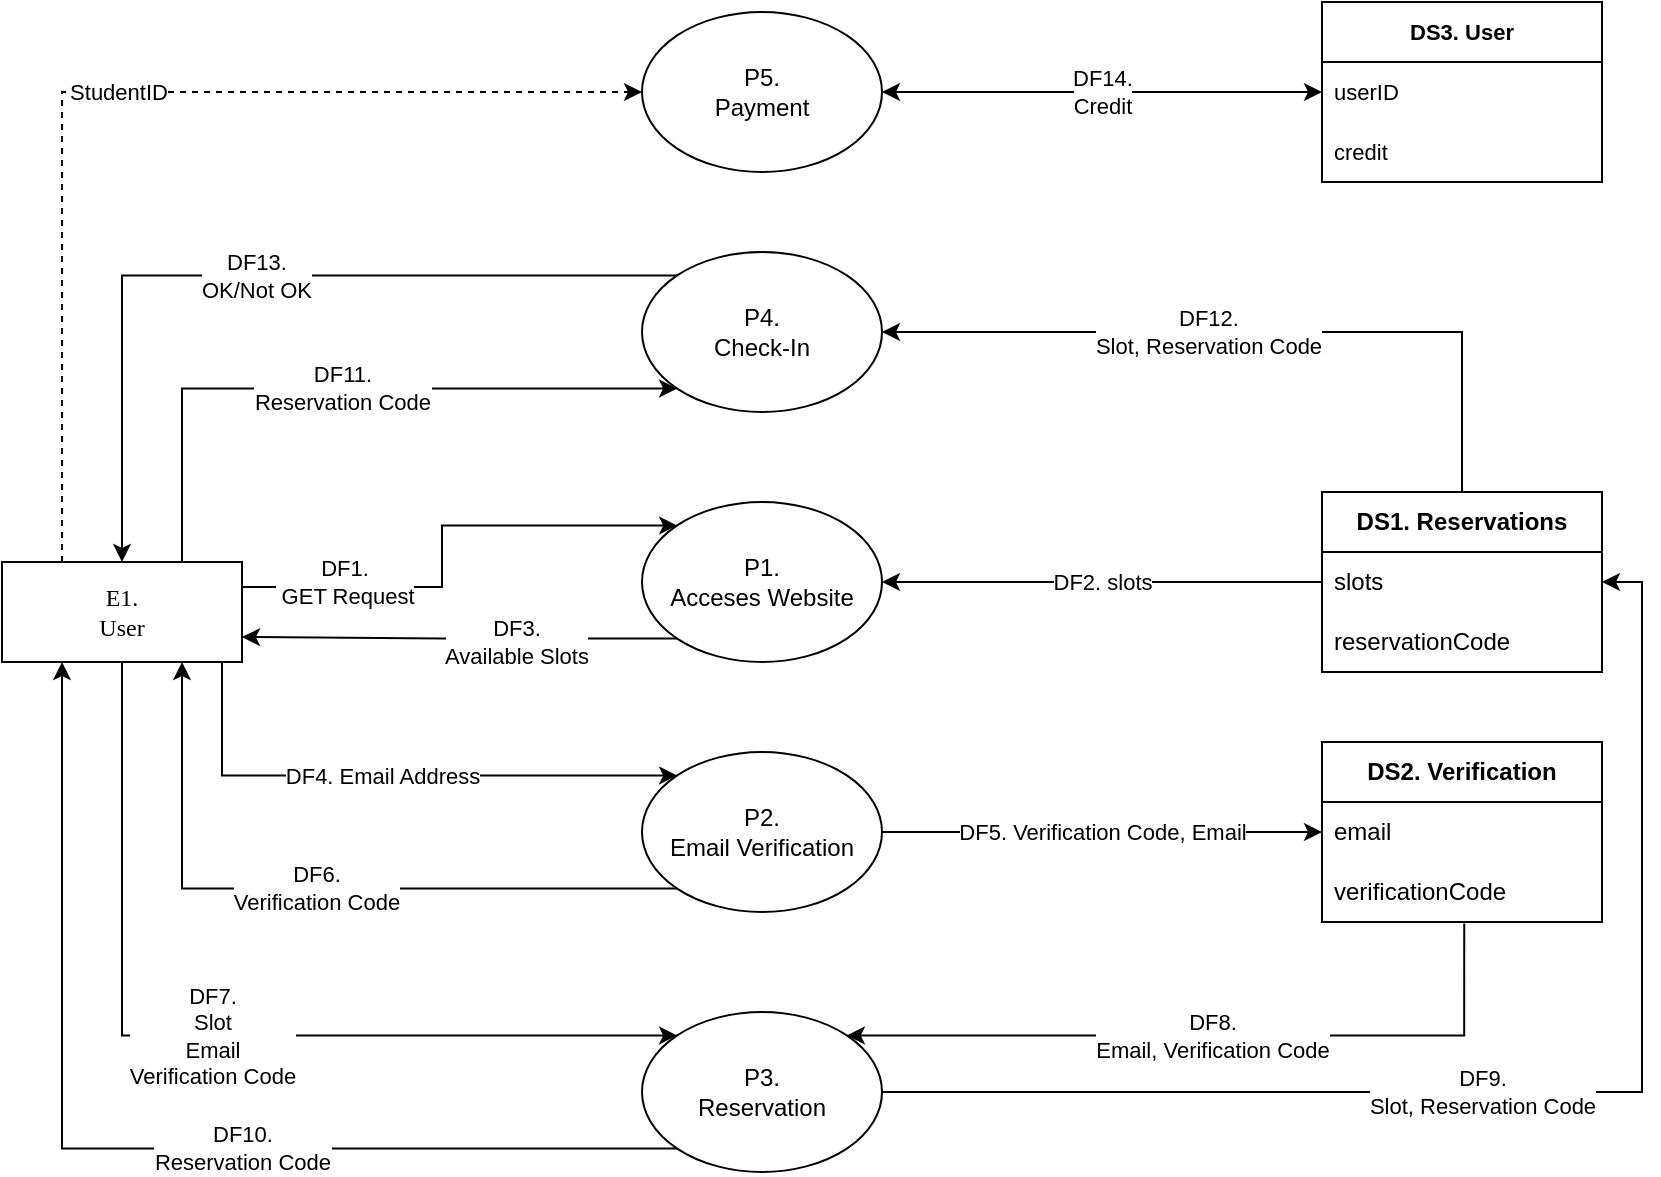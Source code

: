 <mxfile version="20.6.0" type="github"><diagram name="Page-1" id="52a04d89-c75d-2922-d76d-85b35f80e030"><mxGraphModel dx="1486" dy="1635" grid="1" gridSize="10" guides="1" tooltips="1" connect="1" arrows="1" fold="1" page="1" pageScale="1" pageWidth="1100" pageHeight="850" background="none" math="0" shadow="0"><root><mxCell id="0"/><mxCell id="1" parent="0"/><mxCell id="wNNg-IZcb-P15RL3DZSp-5" value="DF2. slots" style="edgeStyle=orthogonalEdgeStyle;rounded=0;orthogonalLoop=1;jettySize=auto;html=1;entryX=1;entryY=0.5;entryDx=0;entryDy=0;exitX=0;exitY=0.5;exitDx=0;exitDy=0;" parent="1" source="L-8i0X_bq5sX4x8zCTeY-6" target="wNNg-IZcb-P15RL3DZSp-3" edge="1"><mxGeometry relative="1" as="geometry"><mxPoint x="910" y="80" as="sourcePoint"/></mxGeometry></mxCell><mxCell id="wNNg-IZcb-P15RL3DZSp-2" value="&lt;div&gt;DF1.&lt;/div&gt;&lt;div&gt;&amp;nbsp;GET Request&lt;/div&gt;" style="edgeStyle=orthogonalEdgeStyle;rounded=0;orthogonalLoop=1;jettySize=auto;html=1;entryX=0;entryY=0;entryDx=0;entryDy=0;exitX=1;exitY=0.25;exitDx=0;exitDy=0;" parent="1" source="17472293e6e8944d-30" target="wNNg-IZcb-P15RL3DZSp-3" edge="1"><mxGeometry x="-0.598" y="3" relative="1" as="geometry"><mxPoint x="120" y="230" as="targetPoint"/><mxPoint x="1" as="offset"/></mxGeometry></mxCell><mxCell id="b664AFQQ280w1uO-jse_-21" value="&lt;div&gt;DF11. &lt;br&gt;&lt;/div&gt;&lt;div&gt;Reservation Code&lt;br&gt;&lt;/div&gt;" style="edgeStyle=orthogonalEdgeStyle;rounded=0;orthogonalLoop=1;jettySize=auto;html=1;exitX=0.75;exitY=0;exitDx=0;exitDy=0;entryX=0;entryY=1;entryDx=0;entryDy=0;" parent="1" source="17472293e6e8944d-30" target="b664AFQQ280w1uO-jse_-20" edge="1"><mxGeometry relative="1" as="geometry"><Array as="points"><mxPoint x="150" y="-32"/></Array></mxGeometry></mxCell><mxCell id="b664AFQQ280w1uO-jse_-33" value="&lt;div&gt;StudentID&lt;br&gt;&lt;/div&gt;" style="edgeStyle=orthogonalEdgeStyle;rounded=0;orthogonalLoop=1;jettySize=auto;html=1;exitX=0.25;exitY=0;exitDx=0;exitDy=0;entryX=0;entryY=0.5;entryDx=0;entryDy=0;dashed=1;" parent="1" source="17472293e6e8944d-30" target="b664AFQQ280w1uO-jse_-32" edge="1"><mxGeometry relative="1" as="geometry"/></mxCell><mxCell id="L-8i0X_bq5sX4x8zCTeY-14" value="&lt;div style=&quot;font-size: 11px;&quot;&gt;DF7.&lt;/div&gt;&lt;div style=&quot;font-size: 11px;&quot;&gt;Slot&lt;/div&gt;&lt;div style=&quot;font-size: 11px;&quot;&gt;Email&lt;/div&gt;&lt;div style=&quot;font-size: 11px;&quot;&gt;Verification Code&lt;/div&gt;" style="edgeStyle=orthogonalEdgeStyle;rounded=0;orthogonalLoop=1;jettySize=auto;html=1;exitX=0.5;exitY=1;exitDx=0;exitDy=0;entryX=0;entryY=0;entryDx=0;entryDy=0;fontSize=11;" edge="1" parent="1" source="17472293e6e8944d-30" target="b664AFQQ280w1uO-jse_-8"><mxGeometry relative="1" as="geometry"><Array as="points"><mxPoint x="120" y="292"/></Array></mxGeometry></mxCell><mxCell id="17472293e6e8944d-30" value="&lt;div&gt;E1. &lt;br&gt;&lt;/div&gt;&lt;div&gt;User&lt;/div&gt;" style="whiteSpace=wrap;html=1;rounded=0;shadow=0;comic=0;labelBackgroundColor=none;strokeWidth=1;fontFamily=Verdana;fontSize=12;align=center;" parent="1" vertex="1"><mxGeometry x="60" y="55" width="120" height="50" as="geometry"/></mxCell><mxCell id="wNNg-IZcb-P15RL3DZSp-3" value="&lt;div&gt;P1. &lt;br&gt;&lt;/div&gt;&lt;div&gt;Acceses Website&lt;/div&gt;" style="ellipse;whiteSpace=wrap;html=1;" parent="1" vertex="1"><mxGeometry x="380" y="25" width="120" height="80" as="geometry"/></mxCell><mxCell id="b664AFQQ280w1uO-jse_-26" value="&lt;div&gt;DF12.&lt;/div&gt;&lt;div&gt;Slot, Reservation Code&lt;br&gt;&lt;/div&gt;" style="edgeStyle=orthogonalEdgeStyle;rounded=0;orthogonalLoop=1;jettySize=auto;html=1;entryX=1;entryY=0.5;entryDx=0;entryDy=0;exitX=0.5;exitY=0;exitDx=0;exitDy=0;" parent="1" source="L-8i0X_bq5sX4x8zCTeY-5" target="b664AFQQ280w1uO-jse_-20" edge="1"><mxGeometry x="0.12" relative="1" as="geometry"><mxPoint x="1053" y="-30" as="sourcePoint"/><mxPoint as="offset"/></mxGeometry></mxCell><mxCell id="A_oP5BGXgzZ0BmrNtzkD-9" value="&lt;div&gt;DF3. &lt;br&gt;Available Slots&lt;/div&gt;" style="edgeStyle=orthogonalEdgeStyle;rounded=0;orthogonalLoop=1;jettySize=auto;html=1;entryX=1;entryY=0.75;entryDx=0;entryDy=0;exitX=0;exitY=1;exitDx=0;exitDy=0;" parent="1" source="wNNg-IZcb-P15RL3DZSp-3" target="17472293e6e8944d-30" edge="1"><mxGeometry x="-0.259" y="2" relative="1" as="geometry"><mxPoint x="120" y="90" as="targetPoint"/><mxPoint x="610" y="110" as="sourcePoint"/><mxPoint as="offset"/></mxGeometry></mxCell><mxCell id="b664AFQQ280w1uO-jse_-7" value="&lt;div&gt;DF6.&lt;/div&gt;&lt;div&gt;Verification Code&lt;br&gt;&lt;/div&gt;" style="edgeStyle=orthogonalEdgeStyle;rounded=0;orthogonalLoop=1;jettySize=auto;html=1;exitX=0;exitY=1;exitDx=0;exitDy=0;entryX=0.75;entryY=1;entryDx=0;entryDy=0;" parent="1" source="A_oP5BGXgzZ0BmrNtzkD-10" target="17472293e6e8944d-30" edge="1"><mxGeometry relative="1" as="geometry"><mxPoint x="540" y="160" as="sourcePoint"/><mxPoint x="300" y="180" as="targetPoint"/></mxGeometry></mxCell><mxCell id="b664AFQQ280w1uO-jse_-9" value="DF5. Verification Code, Email" style="edgeStyle=orthogonalEdgeStyle;rounded=0;orthogonalLoop=1;jettySize=auto;html=1;exitX=1;exitY=0.5;exitDx=0;exitDy=0;" parent="1" source="A_oP5BGXgzZ0BmrNtzkD-10" target="L-8i0X_bq5sX4x8zCTeY-9" edge="1"><mxGeometry relative="1" as="geometry"><mxPoint x="850" y="300" as="targetPoint"/></mxGeometry></mxCell><mxCell id="A_oP5BGXgzZ0BmrNtzkD-10" value="&lt;div style=&quot;font-size: 12px;&quot;&gt;P2. &lt;br style=&quot;font-size: 12px;&quot;&gt;&lt;/div&gt;&lt;div style=&quot;font-size: 12px;&quot;&gt;Email Verification&lt;/div&gt;" style="ellipse;whiteSpace=wrap;html=1;fontSize=12;" parent="1" vertex="1"><mxGeometry x="380" y="150" width="120" height="80" as="geometry"/></mxCell><mxCell id="b664AFQQ280w1uO-jse_-1" value="DF4. Email Address" style="edgeStyle=orthogonalEdgeStyle;rounded=0;orthogonalLoop=1;jettySize=auto;html=1;entryX=0;entryY=0;entryDx=0;entryDy=0;exitX=1;exitY=1;exitDx=0;exitDy=0;" parent="1" source="17472293e6e8944d-30" target="A_oP5BGXgzZ0BmrNtzkD-10" edge="1"><mxGeometry relative="1" as="geometry"><mxPoint x="610" y="295" as="targetPoint"/><mxPoint x="190" y="90" as="sourcePoint"/><Array as="points"><mxPoint x="170" y="105"/><mxPoint x="170" y="162"/></Array></mxGeometry></mxCell><mxCell id="b664AFQQ280w1uO-jse_-14" value="&lt;div&gt;DF9.&lt;/div&gt;&lt;div&gt;Slot, Reservation Code&lt;br&gt;&lt;/div&gt;" style="edgeStyle=orthogonalEdgeStyle;rounded=0;orthogonalLoop=1;jettySize=auto;html=1;exitX=1;exitY=0.5;exitDx=0;exitDy=0;entryX=1;entryY=0.5;entryDx=0;entryDy=0;" parent="1" source="b664AFQQ280w1uO-jse_-8" target="L-8i0X_bq5sX4x8zCTeY-6" edge="1"><mxGeometry x="-0.087" relative="1" as="geometry"><mxPoint x="1170" y="200" as="targetPoint"/><mxPoint x="1" as="offset"/></mxGeometry></mxCell><mxCell id="b664AFQQ280w1uO-jse_-18" value="&lt;div&gt;DF10.&lt;/div&gt;&lt;div&gt;Reservation Code&lt;/div&gt;" style="edgeStyle=orthogonalEdgeStyle;rounded=0;orthogonalLoop=1;jettySize=auto;html=1;entryX=0.25;entryY=1;entryDx=0;entryDy=0;exitX=0;exitY=1;exitDx=0;exitDy=0;" parent="1" source="b664AFQQ280w1uO-jse_-8" target="17472293e6e8944d-30" edge="1"><mxGeometry x="-0.21" relative="1" as="geometry"><mxPoint x="490" y="700" as="sourcePoint"/><mxPoint as="offset"/></mxGeometry></mxCell><mxCell id="b664AFQQ280w1uO-jse_-8" value="&lt;div&gt;P3.&lt;/div&gt;&lt;div&gt;Reservation&lt;/div&gt;" style="ellipse;whiteSpace=wrap;html=1;" parent="1" vertex="1"><mxGeometry x="380" y="280" width="120" height="80" as="geometry"/></mxCell><mxCell id="b664AFQQ280w1uO-jse_-30" value="&lt;div&gt;DF13.&lt;/div&gt;&lt;div&gt;OK/Not OK&lt;/div&gt;" style="edgeStyle=orthogonalEdgeStyle;rounded=0;orthogonalLoop=1;jettySize=auto;html=1;exitX=0;exitY=0;exitDx=0;exitDy=0;entryX=0.5;entryY=0;entryDx=0;entryDy=0;" parent="1" source="b664AFQQ280w1uO-jse_-20" target="17472293e6e8944d-30" edge="1"><mxGeometry relative="1" as="geometry"/></mxCell><mxCell id="b664AFQQ280w1uO-jse_-20" value="&lt;div&gt;P4.&lt;/div&gt;&lt;div&gt;Check-In&lt;/div&gt;" style="ellipse;whiteSpace=wrap;html=1;" parent="1" vertex="1"><mxGeometry x="380" y="-100" width="120" height="80" as="geometry"/></mxCell><mxCell id="b664AFQQ280w1uO-jse_-32" value="&lt;div&gt;P5.&lt;/div&gt;&lt;div&gt;Payment&lt;br&gt;&lt;/div&gt;" style="ellipse;whiteSpace=wrap;html=1;" parent="1" vertex="1"><mxGeometry x="380" y="-220" width="120" height="80" as="geometry"/></mxCell><mxCell id="b664AFQQ280w1uO-jse_-40" value="DF14.&lt;div&gt;Credit&lt;br&gt;&lt;/div&gt;" style="edgeStyle=orthogonalEdgeStyle;rounded=0;orthogonalLoop=1;jettySize=auto;html=1;exitX=0;exitY=0.5;exitDx=0;exitDy=0;entryX=1;entryY=0.5;entryDx=0;entryDy=0;startArrow=classic;startFill=1;" parent="1" source="L-8i0X_bq5sX4x8zCTeY-23" target="b664AFQQ280w1uO-jse_-32" edge="1"><mxGeometry relative="1" as="geometry"><mxPoint x="910" y="-180" as="sourcePoint"/></mxGeometry></mxCell><mxCell id="L-8i0X_bq5sX4x8zCTeY-5" value="&lt;b&gt;DS1. Reservations&lt;br&gt;&lt;/b&gt;" style="swimlane;fontStyle=0;childLayout=stackLayout;horizontal=1;startSize=30;horizontalStack=0;resizeParent=1;resizeParentMax=0;resizeLast=0;collapsible=1;marginBottom=0;whiteSpace=wrap;html=1;" vertex="1" parent="1"><mxGeometry x="720" y="20" width="140" height="90" as="geometry"/></mxCell><mxCell id="L-8i0X_bq5sX4x8zCTeY-6" value="slots" style="text;strokeColor=none;fillColor=none;align=left;verticalAlign=middle;spacingLeft=4;spacingRight=4;overflow=hidden;points=[[0,0.5],[1,0.5]];portConstraint=eastwest;rotatable=0;whiteSpace=wrap;html=1;" vertex="1" parent="L-8i0X_bq5sX4x8zCTeY-5"><mxGeometry y="30" width="140" height="30" as="geometry"/></mxCell><mxCell id="L-8i0X_bq5sX4x8zCTeY-7" value="reservationCode" style="text;strokeColor=none;fillColor=none;align=left;verticalAlign=middle;spacingLeft=4;spacingRight=4;overflow=hidden;points=[[0,0.5],[1,0.5]];portConstraint=eastwest;rotatable=0;whiteSpace=wrap;html=1;" vertex="1" parent="L-8i0X_bq5sX4x8zCTeY-5"><mxGeometry y="60" width="140" height="30" as="geometry"/></mxCell><mxCell id="L-8i0X_bq5sX4x8zCTeY-9" value="&lt;b&gt;DS2. Verification&lt;/b&gt;" style="swimlane;fontStyle=0;childLayout=stackLayout;horizontal=1;startSize=30;horizontalStack=0;resizeParent=1;resizeParentMax=0;resizeLast=0;collapsible=1;marginBottom=0;whiteSpace=wrap;html=1;fontSize=12;" vertex="1" parent="1"><mxGeometry x="720" y="145" width="140" height="90" as="geometry"/></mxCell><mxCell id="L-8i0X_bq5sX4x8zCTeY-10" value="email" style="text;strokeColor=none;fillColor=none;align=left;verticalAlign=middle;spacingLeft=4;spacingRight=4;overflow=hidden;points=[[0,0.5],[1,0.5]];portConstraint=eastwest;rotatable=0;whiteSpace=wrap;html=1;fontSize=12;" vertex="1" parent="L-8i0X_bq5sX4x8zCTeY-9"><mxGeometry y="30" width="140" height="30" as="geometry"/></mxCell><mxCell id="L-8i0X_bq5sX4x8zCTeY-11" value="verificationCode" style="text;strokeColor=none;fillColor=none;align=left;verticalAlign=middle;spacingLeft=4;spacingRight=4;overflow=hidden;points=[[0,0.5],[1,0.5]];portConstraint=eastwest;rotatable=0;whiteSpace=wrap;html=1;fontSize=12;" vertex="1" parent="L-8i0X_bq5sX4x8zCTeY-9"><mxGeometry y="60" width="140" height="30" as="geometry"/></mxCell><mxCell id="L-8i0X_bq5sX4x8zCTeY-21" value="DF8.&lt;br&gt;Email, Verification Code" style="edgeStyle=orthogonalEdgeStyle;rounded=0;orthogonalLoop=1;jettySize=auto;html=1;entryX=1;entryY=0;entryDx=0;entryDy=0;fontSize=11;exitX=0.508;exitY=1.026;exitDx=0;exitDy=0;exitPerimeter=0;" edge="1" parent="1" source="L-8i0X_bq5sX4x8zCTeY-11" target="b664AFQQ280w1uO-jse_-8"><mxGeometry relative="1" as="geometry"><mxPoint x="980" y="250" as="sourcePoint"/><Array as="points"><mxPoint x="791" y="292"/></Array></mxGeometry></mxCell><mxCell id="L-8i0X_bq5sX4x8zCTeY-22" value="&lt;b&gt;DS3. User&lt;br&gt;&lt;/b&gt;" style="swimlane;fontStyle=0;childLayout=stackLayout;horizontal=1;startSize=30;horizontalStack=0;resizeParent=1;resizeParentMax=0;resizeLast=0;collapsible=1;marginBottom=0;whiteSpace=wrap;html=1;fontSize=11;" vertex="1" parent="1"><mxGeometry x="720" y="-225" width="140" height="90" as="geometry"/></mxCell><mxCell id="L-8i0X_bq5sX4x8zCTeY-23" value="userID" style="text;strokeColor=none;fillColor=none;align=left;verticalAlign=middle;spacingLeft=4;spacingRight=4;overflow=hidden;points=[[0,0.5],[1,0.5]];portConstraint=eastwest;rotatable=0;whiteSpace=wrap;html=1;fontSize=11;" vertex="1" parent="L-8i0X_bq5sX4x8zCTeY-22"><mxGeometry y="30" width="140" height="30" as="geometry"/></mxCell><mxCell id="L-8i0X_bq5sX4x8zCTeY-24" value="credit" style="text;strokeColor=none;fillColor=none;align=left;verticalAlign=middle;spacingLeft=4;spacingRight=4;overflow=hidden;points=[[0,0.5],[1,0.5]];portConstraint=eastwest;rotatable=0;whiteSpace=wrap;html=1;fontSize=11;" vertex="1" parent="L-8i0X_bq5sX4x8zCTeY-22"><mxGeometry y="60" width="140" height="30" as="geometry"/></mxCell></root></mxGraphModel></diagram></mxfile>
